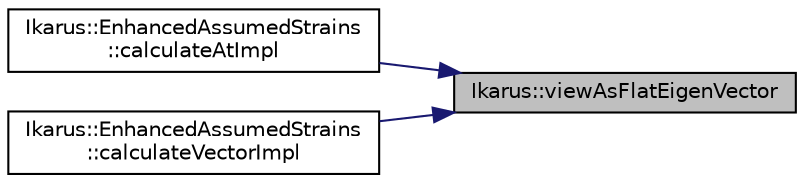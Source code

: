 digraph "Ikarus::viewAsFlatEigenVector"
{
 // LATEX_PDF_SIZE
  edge [fontname="Helvetica",fontsize="10",labelfontname="Helvetica",labelfontsize="10"];
  node [fontname="Helvetica",fontsize="10",shape=record];
  rankdir="RL";
  Node1 [label="Ikarus::viewAsFlatEigenVector",height=0.2,width=0.4,color="black", fillcolor="grey75", style="filled", fontcolor="black",tooltip="View Dune::BlockVector as an Eigen::Vector."];
  Node1 -> Node2 [dir="back",color="midnightblue",fontsize="10",style="solid"];
  Node2 [label="Ikarus::EnhancedAssumedStrains\l::calculateAtImpl",height=0.2,width=0.4,color="black", fillcolor="white", style="filled",URL="$a01405.html#afddcb054816acf30dd2f0543a67dc96c",tooltip="Calculates a requested result at a specific local position using the Enhanced Assumed Strains (EAS) m..."];
  Node1 -> Node3 [dir="back",color="midnightblue",fontsize="10",style="solid"];
  Node3 [label="Ikarus::EnhancedAssumedStrains\l::calculateVectorImpl",height=0.2,width=0.4,color="black", fillcolor="white", style="filled",URL="$a01405.html#a9febb77b55a78ae825f8627d2ad1e8c7",tooltip=" "];
}
